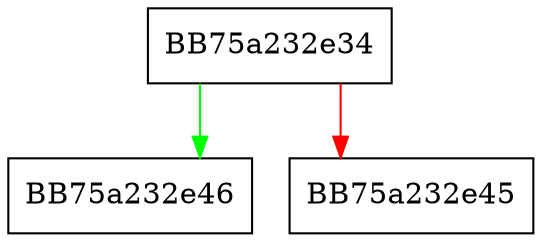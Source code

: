 digraph reset {
  node [shape="box"];
  graph [splines=ortho];
  BB75a232e34 -> BB75a232e46 [color="green"];
  BB75a232e34 -> BB75a232e45 [color="red"];
}
